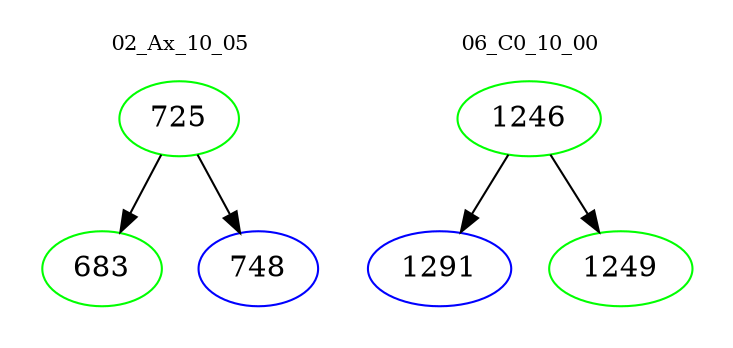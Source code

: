 digraph{
subgraph cluster_0 {
color = white
label = "02_Ax_10_05";
fontsize=10;
T0_725 [label="725", color="green"]
T0_725 -> T0_683 [color="black"]
T0_683 [label="683", color="green"]
T0_725 -> T0_748 [color="black"]
T0_748 [label="748", color="blue"]
}
subgraph cluster_1 {
color = white
label = "06_C0_10_00";
fontsize=10;
T1_1246 [label="1246", color="green"]
T1_1246 -> T1_1291 [color="black"]
T1_1291 [label="1291", color="blue"]
T1_1246 -> T1_1249 [color="black"]
T1_1249 [label="1249", color="green"]
}
}
